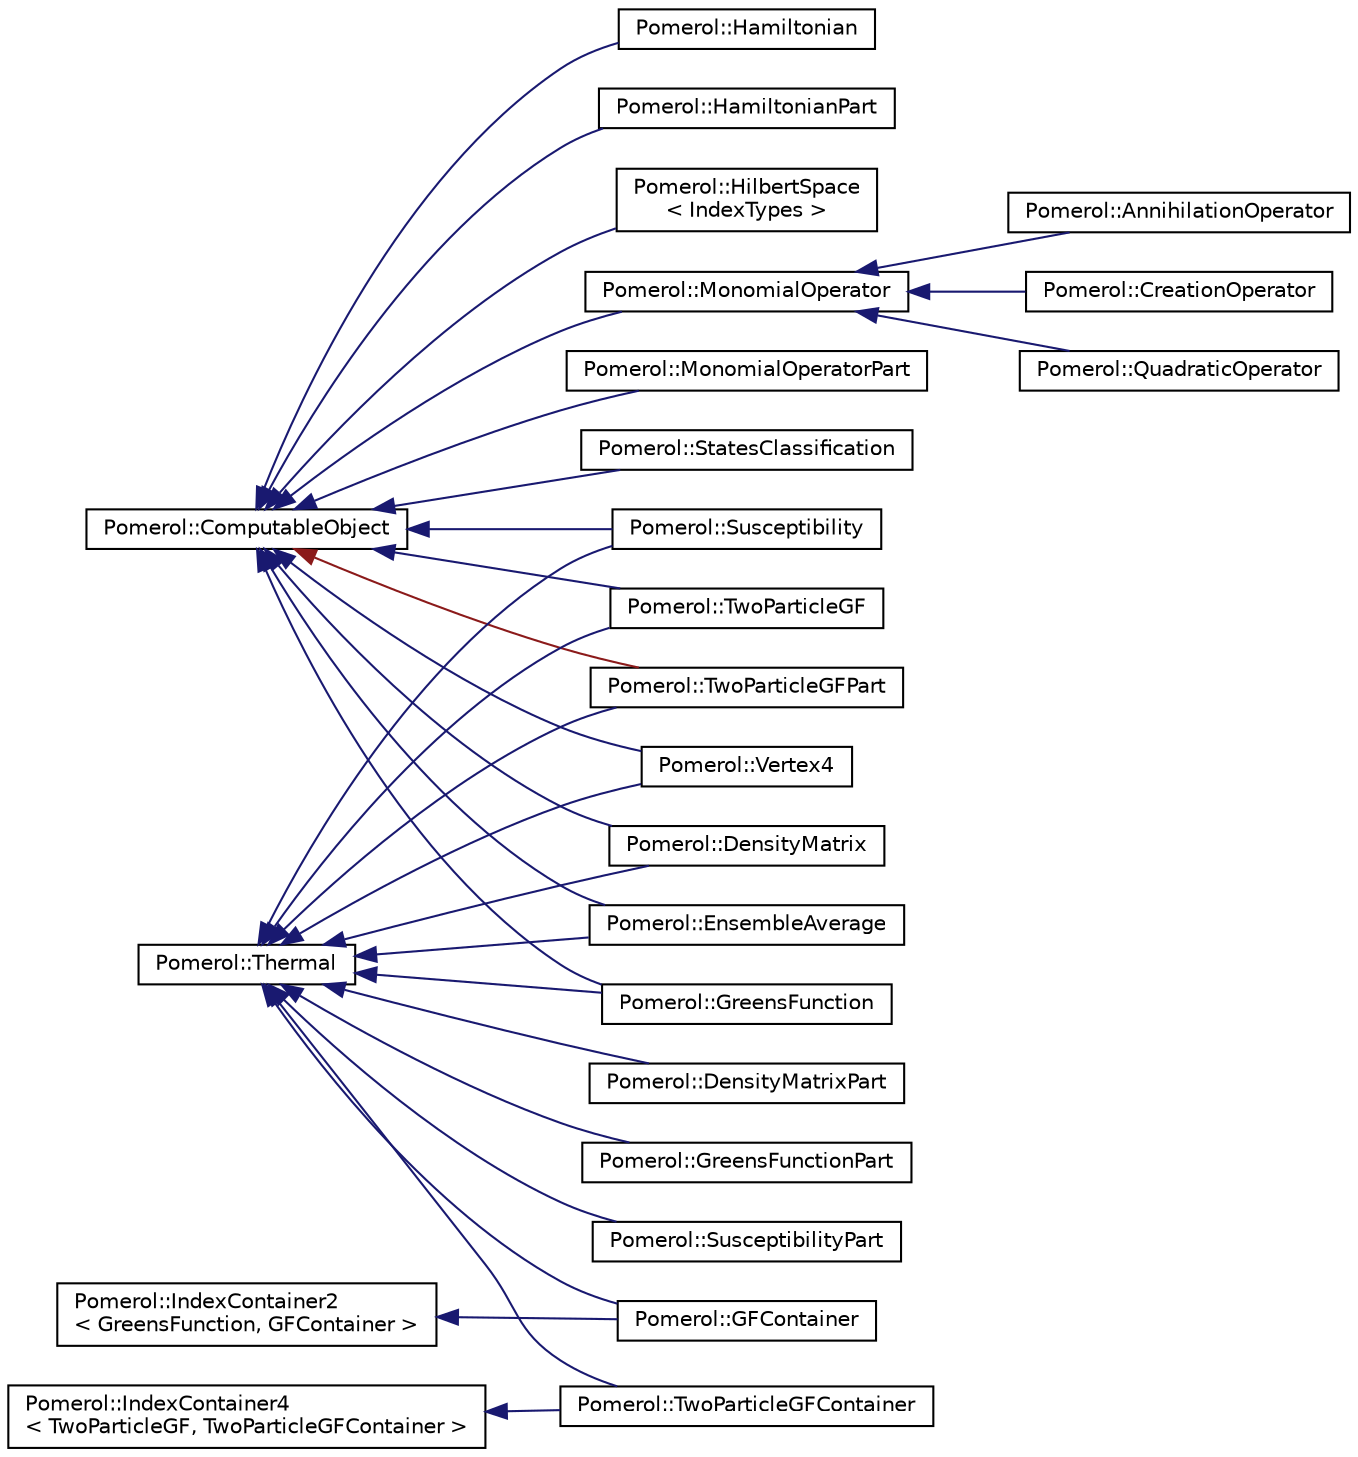 digraph "Graphical Class Hierarchy"
{
  edge [fontname="Helvetica",fontsize="10",labelfontname="Helvetica",labelfontsize="10"];
  node [fontname="Helvetica",fontsize="10",shape=record];
  rankdir="LR";
  Node44 [label="Pomerol::ComputableObject",height=0.2,width=0.4,color="black", fillcolor="white", style="filled",URL="$struct_pomerol_1_1_computable_object.html",tooltip="A base class for computable objects. "];
  Node44 -> Node1 [dir="back",color="midnightblue",fontsize="10",style="solid",fontname="Helvetica"];
  Node1 [label="Pomerol::DensityMatrix",height=0.2,width=0.4,color="black", fillcolor="white", style="filled",URL="$class_pomerol_1_1_density_matrix.html",tooltip="Many-body Gibbs density matrix. This class represents a many-body Gibbs density matrix  The matrix is..."];
  Node44 -> Node3 [dir="back",color="midnightblue",fontsize="10",style="solid",fontname="Helvetica"];
  Node3 [label="Pomerol::EnsembleAverage",height=0.2,width=0.4,color="black", fillcolor="white", style="filled",URL="$class_pomerol_1_1_ensemble_average.html",tooltip="Canonical ensemble average of a monomial operator. "];
  Node44 -> Node5 [dir="back",color="midnightblue",fontsize="10",style="solid",fontname="Helvetica"];
  Node5 [label="Pomerol::GreensFunction",height=0.2,width=0.4,color="black", fillcolor="white", style="filled",URL="$class_pomerol_1_1_greens_function.html",tooltip="Fermionic single-particle Matsubara Green&#39;s function. "];
  Node44 -> Node45 [dir="back",color="midnightblue",fontsize="10",style="solid",fontname="Helvetica"];
  Node45 [label="Pomerol::Hamiltonian",height=0.2,width=0.4,color="black", fillcolor="white", style="filled",URL="$class_pomerol_1_1_hamiltonian.html",tooltip="Hamiltonian of a quantum system. "];
  Node44 -> Node46 [dir="back",color="midnightblue",fontsize="10",style="solid",fontname="Helvetica"];
  Node46 [label="Pomerol::HamiltonianPart",height=0.2,width=0.4,color="black", fillcolor="white", style="filled",URL="$class_pomerol_1_1_hamiltonian_part.html",tooltip="Part of a Hamiltonian of a quantum system. "];
  Node44 -> Node47 [dir="back",color="midnightblue",fontsize="10",style="solid",fontname="Helvetica"];
  Node47 [label="Pomerol::HilbertSpace\l\< IndexTypes \>",height=0.2,width=0.4,color="black", fillcolor="white", style="filled",URL="$class_pomerol_1_1_hilbert_space.html",tooltip="Hilbert space of a quantum system. "];
  Node44 -> Node48 [dir="back",color="midnightblue",fontsize="10",style="solid",fontname="Helvetica"];
  Node48 [label="Pomerol::MonomialOperator",height=0.2,width=0.4,color="black", fillcolor="white", style="filled",URL="$class_pomerol_1_1_monomial_operator.html",tooltip="Monomial quantum operator. "];
  Node48 -> Node49 [dir="back",color="midnightblue",fontsize="10",style="solid",fontname="Helvetica"];
  Node49 [label="Pomerol::AnnihilationOperator",height=0.2,width=0.4,color="black", fillcolor="white", style="filled",URL="$class_pomerol_1_1_annihilation_operator.html",tooltip="A special case of a monomial operator: A single fermion annihilation operator . "];
  Node48 -> Node50 [dir="back",color="midnightblue",fontsize="10",style="solid",fontname="Helvetica"];
  Node50 [label="Pomerol::CreationOperator",height=0.2,width=0.4,color="black", fillcolor="white", style="filled",URL="$class_pomerol_1_1_creation_operator.html",tooltip="A special case of a monomial operator: A single fermion creation operator . "];
  Node48 -> Node51 [dir="back",color="midnightblue",fontsize="10",style="solid",fontname="Helvetica"];
  Node51 [label="Pomerol::QuadraticOperator",height=0.2,width=0.4,color="black", fillcolor="white", style="filled",URL="$class_pomerol_1_1_quadratic_operator.html",tooltip="A special case of a monomial operator: A single quadratic fermionic operator . "];
  Node44 -> Node52 [dir="back",color="midnightblue",fontsize="10",style="solid",fontname="Helvetica"];
  Node52 [label="Pomerol::MonomialOperatorPart",height=0.2,width=0.4,color="black", fillcolor="white", style="filled",URL="$class_pomerol_1_1_monomial_operator_part.html",tooltip="Part of a monomial quantum operator. "];
  Node44 -> Node53 [dir="back",color="midnightblue",fontsize="10",style="solid",fontname="Helvetica"];
  Node53 [label="Pomerol::StatesClassification",height=0.2,width=0.4,color="black", fillcolor="white", style="filled",URL="$class_pomerol_1_1_states_classification.html",tooltip="Classification of many-body basis states into bases of invariant subspaces. "];
  Node44 -> Node7 [dir="back",color="midnightblue",fontsize="10",style="solid",fontname="Helvetica"];
  Node7 [label="Pomerol::Susceptibility",height=0.2,width=0.4,color="black", fillcolor="white", style="filled",URL="$class_pomerol_1_1_susceptibility.html",tooltip="Dynamical susceptibility. "];
  Node44 -> Node9 [dir="back",color="midnightblue",fontsize="10",style="solid",fontname="Helvetica"];
  Node9 [label="Pomerol::TwoParticleGF",height=0.2,width=0.4,color="black", fillcolor="white", style="filled",URL="$class_pomerol_1_1_two_particle_g_f.html",tooltip="Fermionic two-particle Matsubara Green&#39;s function. "];
  Node44 -> Node11 [dir="back",color="firebrick4",fontsize="10",style="solid",fontname="Helvetica"];
  Node11 [label="Pomerol::TwoParticleGFPart",height=0.2,width=0.4,color="black", fillcolor="white", style="filled",URL="$class_pomerol_1_1_two_particle_g_f_part.html",tooltip="Part of a fermionic two-particle Matsubara Green&#39;s function. "];
  Node44 -> Node12 [dir="back",color="midnightblue",fontsize="10",style="solid",fontname="Helvetica"];
  Node12 [label="Pomerol::Vertex4",height=0.2,width=0.4,color="black", fillcolor="white", style="filled",URL="$class_pomerol_1_1_vertex4.html",tooltip="Irreducible two-particle vertex. "];
  Node35 [label="Pomerol::IndexContainer2\l\< GreensFunction, GFContainer \>",height=0.2,width=0.4,color="black", fillcolor="white", style="filled",URL="$class_pomerol_1_1_index_container2.html"];
  Node35 -> Node4 [dir="back",color="midnightblue",fontsize="10",style="solid",fontname="Helvetica"];
  Node4 [label="Pomerol::GFContainer",height=0.2,width=0.4,color="black", fillcolor="white", style="filled",URL="$class_pomerol_1_1_g_f_container.html",tooltip="Container for instances of GreensFunction. "];
  Node33 [label="Pomerol::IndexContainer4\l\< TwoParticleGF, TwoParticleGFContainer \>",height=0.2,width=0.4,color="black", fillcolor="white", style="filled",URL="$class_pomerol_1_1_index_container4.html"];
  Node33 -> Node10 [dir="back",color="midnightblue",fontsize="10",style="solid",fontname="Helvetica"];
  Node10 [label="Pomerol::TwoParticleGFContainer",height=0.2,width=0.4,color="black", fillcolor="white", style="filled",URL="$class_pomerol_1_1_two_particle_g_f_container.html",tooltip="Container for instances of TwoParticleGF. "];
  Node0 [label="Pomerol::Thermal",height=0.2,width=0.4,color="black", fillcolor="white", style="filled",URL="$struct_pomerol_1_1_thermal.html",tooltip="Base class for objects whose definition depends on the temperature. "];
  Node0 -> Node1 [dir="back",color="midnightblue",fontsize="10",style="solid",fontname="Helvetica"];
  Node0 -> Node2 [dir="back",color="midnightblue",fontsize="10",style="solid",fontname="Helvetica"];
  Node2 [label="Pomerol::DensityMatrixPart",height=0.2,width=0.4,color="black", fillcolor="white", style="filled",URL="$class_pomerol_1_1_density_matrix_part.html",tooltip="Part of a many-body Gibbs density matrix. This class represents a part (diagonal block ) of a many-bo..."];
  Node0 -> Node3 [dir="back",color="midnightblue",fontsize="10",style="solid",fontname="Helvetica"];
  Node0 -> Node4 [dir="back",color="midnightblue",fontsize="10",style="solid",fontname="Helvetica"];
  Node0 -> Node5 [dir="back",color="midnightblue",fontsize="10",style="solid",fontname="Helvetica"];
  Node0 -> Node6 [dir="back",color="midnightblue",fontsize="10",style="solid",fontname="Helvetica"];
  Node6 [label="Pomerol::GreensFunctionPart",height=0.2,width=0.4,color="black", fillcolor="white", style="filled",URL="$class_pomerol_1_1_greens_function_part.html",tooltip="Part of a fermionic single-particle Matsubara Green&#39;s function. "];
  Node0 -> Node7 [dir="back",color="midnightblue",fontsize="10",style="solid",fontname="Helvetica"];
  Node0 -> Node8 [dir="back",color="midnightblue",fontsize="10",style="solid",fontname="Helvetica"];
  Node8 [label="Pomerol::SusceptibilityPart",height=0.2,width=0.4,color="black", fillcolor="white", style="filled",URL="$class_pomerol_1_1_susceptibility_part.html",tooltip="Part of a dynamical susceptibility. "];
  Node0 -> Node9 [dir="back",color="midnightblue",fontsize="10",style="solid",fontname="Helvetica"];
  Node0 -> Node10 [dir="back",color="midnightblue",fontsize="10",style="solid",fontname="Helvetica"];
  Node0 -> Node11 [dir="back",color="midnightblue",fontsize="10",style="solid",fontname="Helvetica"];
  Node0 -> Node12 [dir="back",color="midnightblue",fontsize="10",style="solid",fontname="Helvetica"];
}
